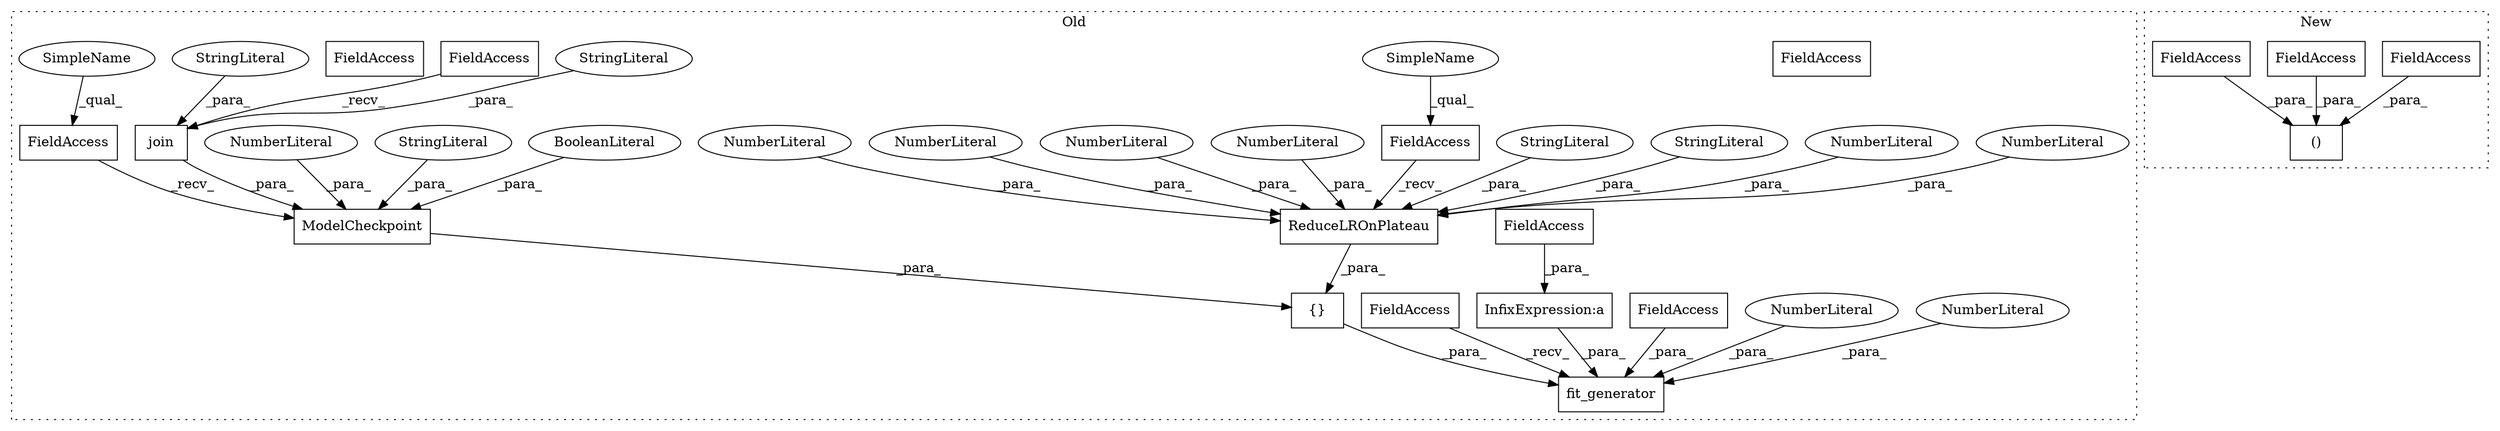 digraph G {
subgraph cluster0 {
1 [label="ModelCheckpoint" a="32" s="2373,2455" l="16,1" shape="box"];
3 [label="{}" a="4" s="2356,2529" l="1,1" shape="box"];
4 [label="BooleanLiteral" a="9" s="2451" l="4" shape="ellipse"];
5 [label="FieldAccess" a="22" s="2357" l="15" shape="box"];
6 [label="StringLiteral" a="45" s="2438" l="10" shape="ellipse"];
7 [label="FieldAccess" a="22" s="2457" l="15" shape="box"];
8 [label="fit_generator" a="32" s="2240,2530" l="14,1" shape="box"];
9 [label="InfixExpression:a" a="27" s="2303" l="3" shape="box"];
10 [label="NumberLiteral" a="34" s="2342" l="4" shape="ellipse"];
11 [label="FieldAccess" a="22" s="2234" l="5" shape="box"];
12 [label="ReduceLROnPlateau" a="32" s="2473,2528" l="18,1" shape="box"];
13 [label="NumberLiteral" a="34" s="2449" l="1" shape="ellipse"];
14 [label="NumberLiteral" a="34" s="2326" l="1" shape="ellipse"];
15 [label="NumberLiteral" a="34" s="2518" l="6" shape="ellipse"];
16 [label="NumberLiteral" a="34" s="2525" l="1" shape="ellipse"];
17 [label="NumberLiteral" a="34" s="2506" l="2" shape="ellipse"];
18 [label="NumberLiteral" a="34" s="2527" l="1" shape="ellipse"];
19 [label="NumberLiteral" a="34" s="2502" l="3" shape="ellipse"];
20 [label="NumberLiteral" a="34" s="2509" l="1" shape="ellipse"];
22 [label="FieldAccess" a="22" s="2328" l="13" shape="box"];
24 [label="FieldAccess" a="22" s="2306" l="4" shape="box"];
25 [label="join" a="32" s="2397,2436" l="5,1" shape="box"];
26 [label="FieldAccess" a="22" s="2389" l="7" shape="box"];
27 [label="StringLiteral" a="45" s="2511" l="6" shape="ellipse"];
28 [label="StringLiteral" a="45" s="2402" l="11" shape="ellipse"];
29 [label="StringLiteral" a="45" s="2491" l="10" shape="ellipse"];
30 [label="StringLiteral" a="45" s="2414" l="22" shape="ellipse"];
32 [label="FieldAccess" a="22" s="1664" l="5" shape="box"];
33 [label="FieldAccess" a="22" s="2234" l="5" shape="box"];
34 [label="SimpleName" a="42" s="2357" l="5" shape="ellipse"];
35 [label="SimpleName" a="42" s="2457" l="5" shape="ellipse"];
label = "Old";
style="dotted";
}
subgraph cluster1 {
2 [label="()" a="106" s="2807" l="61" shape="box"];
21 [label="FieldAccess" a="22" s="2825" l="14" shape="box"];
23 [label="FieldAccess" a="22" s="2852" l="16" shape="box"];
31 [label="FieldAccess" a="22" s="2807" l="5" shape="box"];
label = "New";
style="dotted";
}
1 -> 3 [label="_para_"];
3 -> 8 [label="_para_"];
4 -> 1 [label="_para_"];
5 -> 1 [label="_recv_"];
6 -> 1 [label="_para_"];
7 -> 12 [label="_recv_"];
9 -> 8 [label="_para_"];
10 -> 8 [label="_para_"];
12 -> 3 [label="_para_"];
13 -> 1 [label="_para_"];
14 -> 8 [label="_para_"];
15 -> 12 [label="_para_"];
16 -> 12 [label="_para_"];
17 -> 12 [label="_para_"];
18 -> 12 [label="_para_"];
19 -> 12 [label="_para_"];
20 -> 12 [label="_para_"];
21 -> 2 [label="_para_"];
22 -> 8 [label="_para_"];
23 -> 2 [label="_para_"];
24 -> 9 [label="_para_"];
25 -> 1 [label="_para_"];
26 -> 25 [label="_recv_"];
27 -> 12 [label="_para_"];
28 -> 25 [label="_para_"];
29 -> 12 [label="_para_"];
30 -> 25 [label="_para_"];
31 -> 2 [label="_para_"];
33 -> 8 [label="_recv_"];
34 -> 5 [label="_qual_"];
35 -> 7 [label="_qual_"];
}